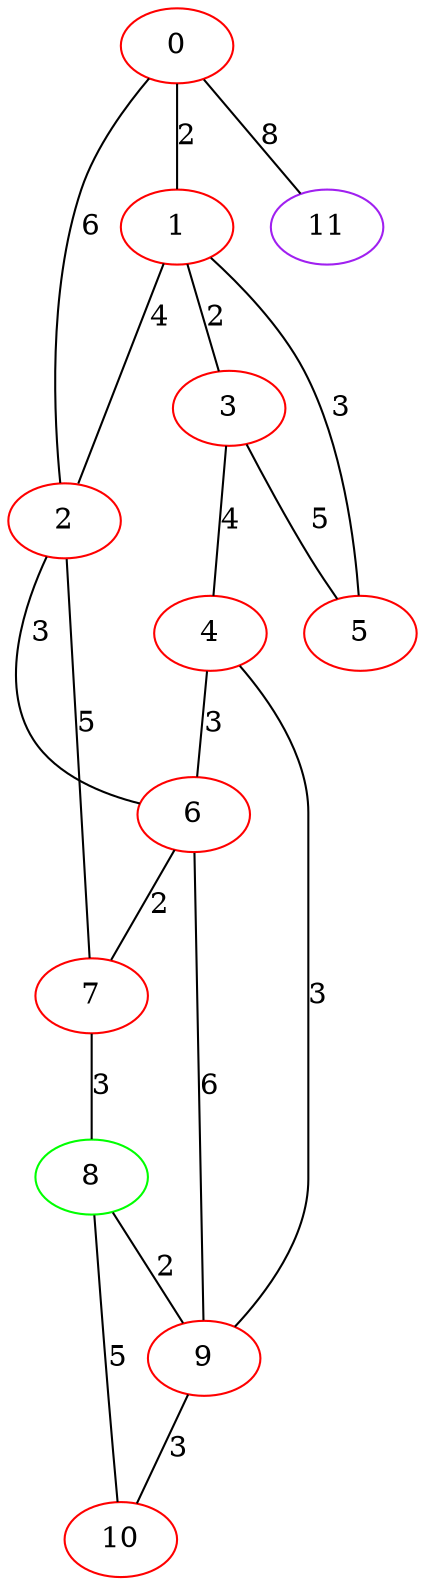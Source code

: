 graph "" {
0 [color=red, weight=1];
1 [color=red, weight=1];
2 [color=red, weight=1];
3 [color=red, weight=1];
4 [color=red, weight=1];
5 [color=red, weight=1];
6 [color=red, weight=1];
7 [color=red, weight=1];
8 [color=green, weight=2];
9 [color=red, weight=1];
10 [color=red, weight=1];
11 [color=purple, weight=4];
0 -- 1  [key=0, label=2];
0 -- 2  [key=0, label=6];
0 -- 11  [key=0, label=8];
1 -- 2  [key=0, label=4];
1 -- 3  [key=0, label=2];
1 -- 5  [key=0, label=3];
2 -- 6  [key=0, label=3];
2 -- 7  [key=0, label=5];
3 -- 4  [key=0, label=4];
3 -- 5  [key=0, label=5];
4 -- 9  [key=0, label=3];
4 -- 6  [key=0, label=3];
6 -- 9  [key=0, label=6];
6 -- 7  [key=0, label=2];
7 -- 8  [key=0, label=3];
8 -- 9  [key=0, label=2];
8 -- 10  [key=0, label=5];
9 -- 10  [key=0, label=3];
}
